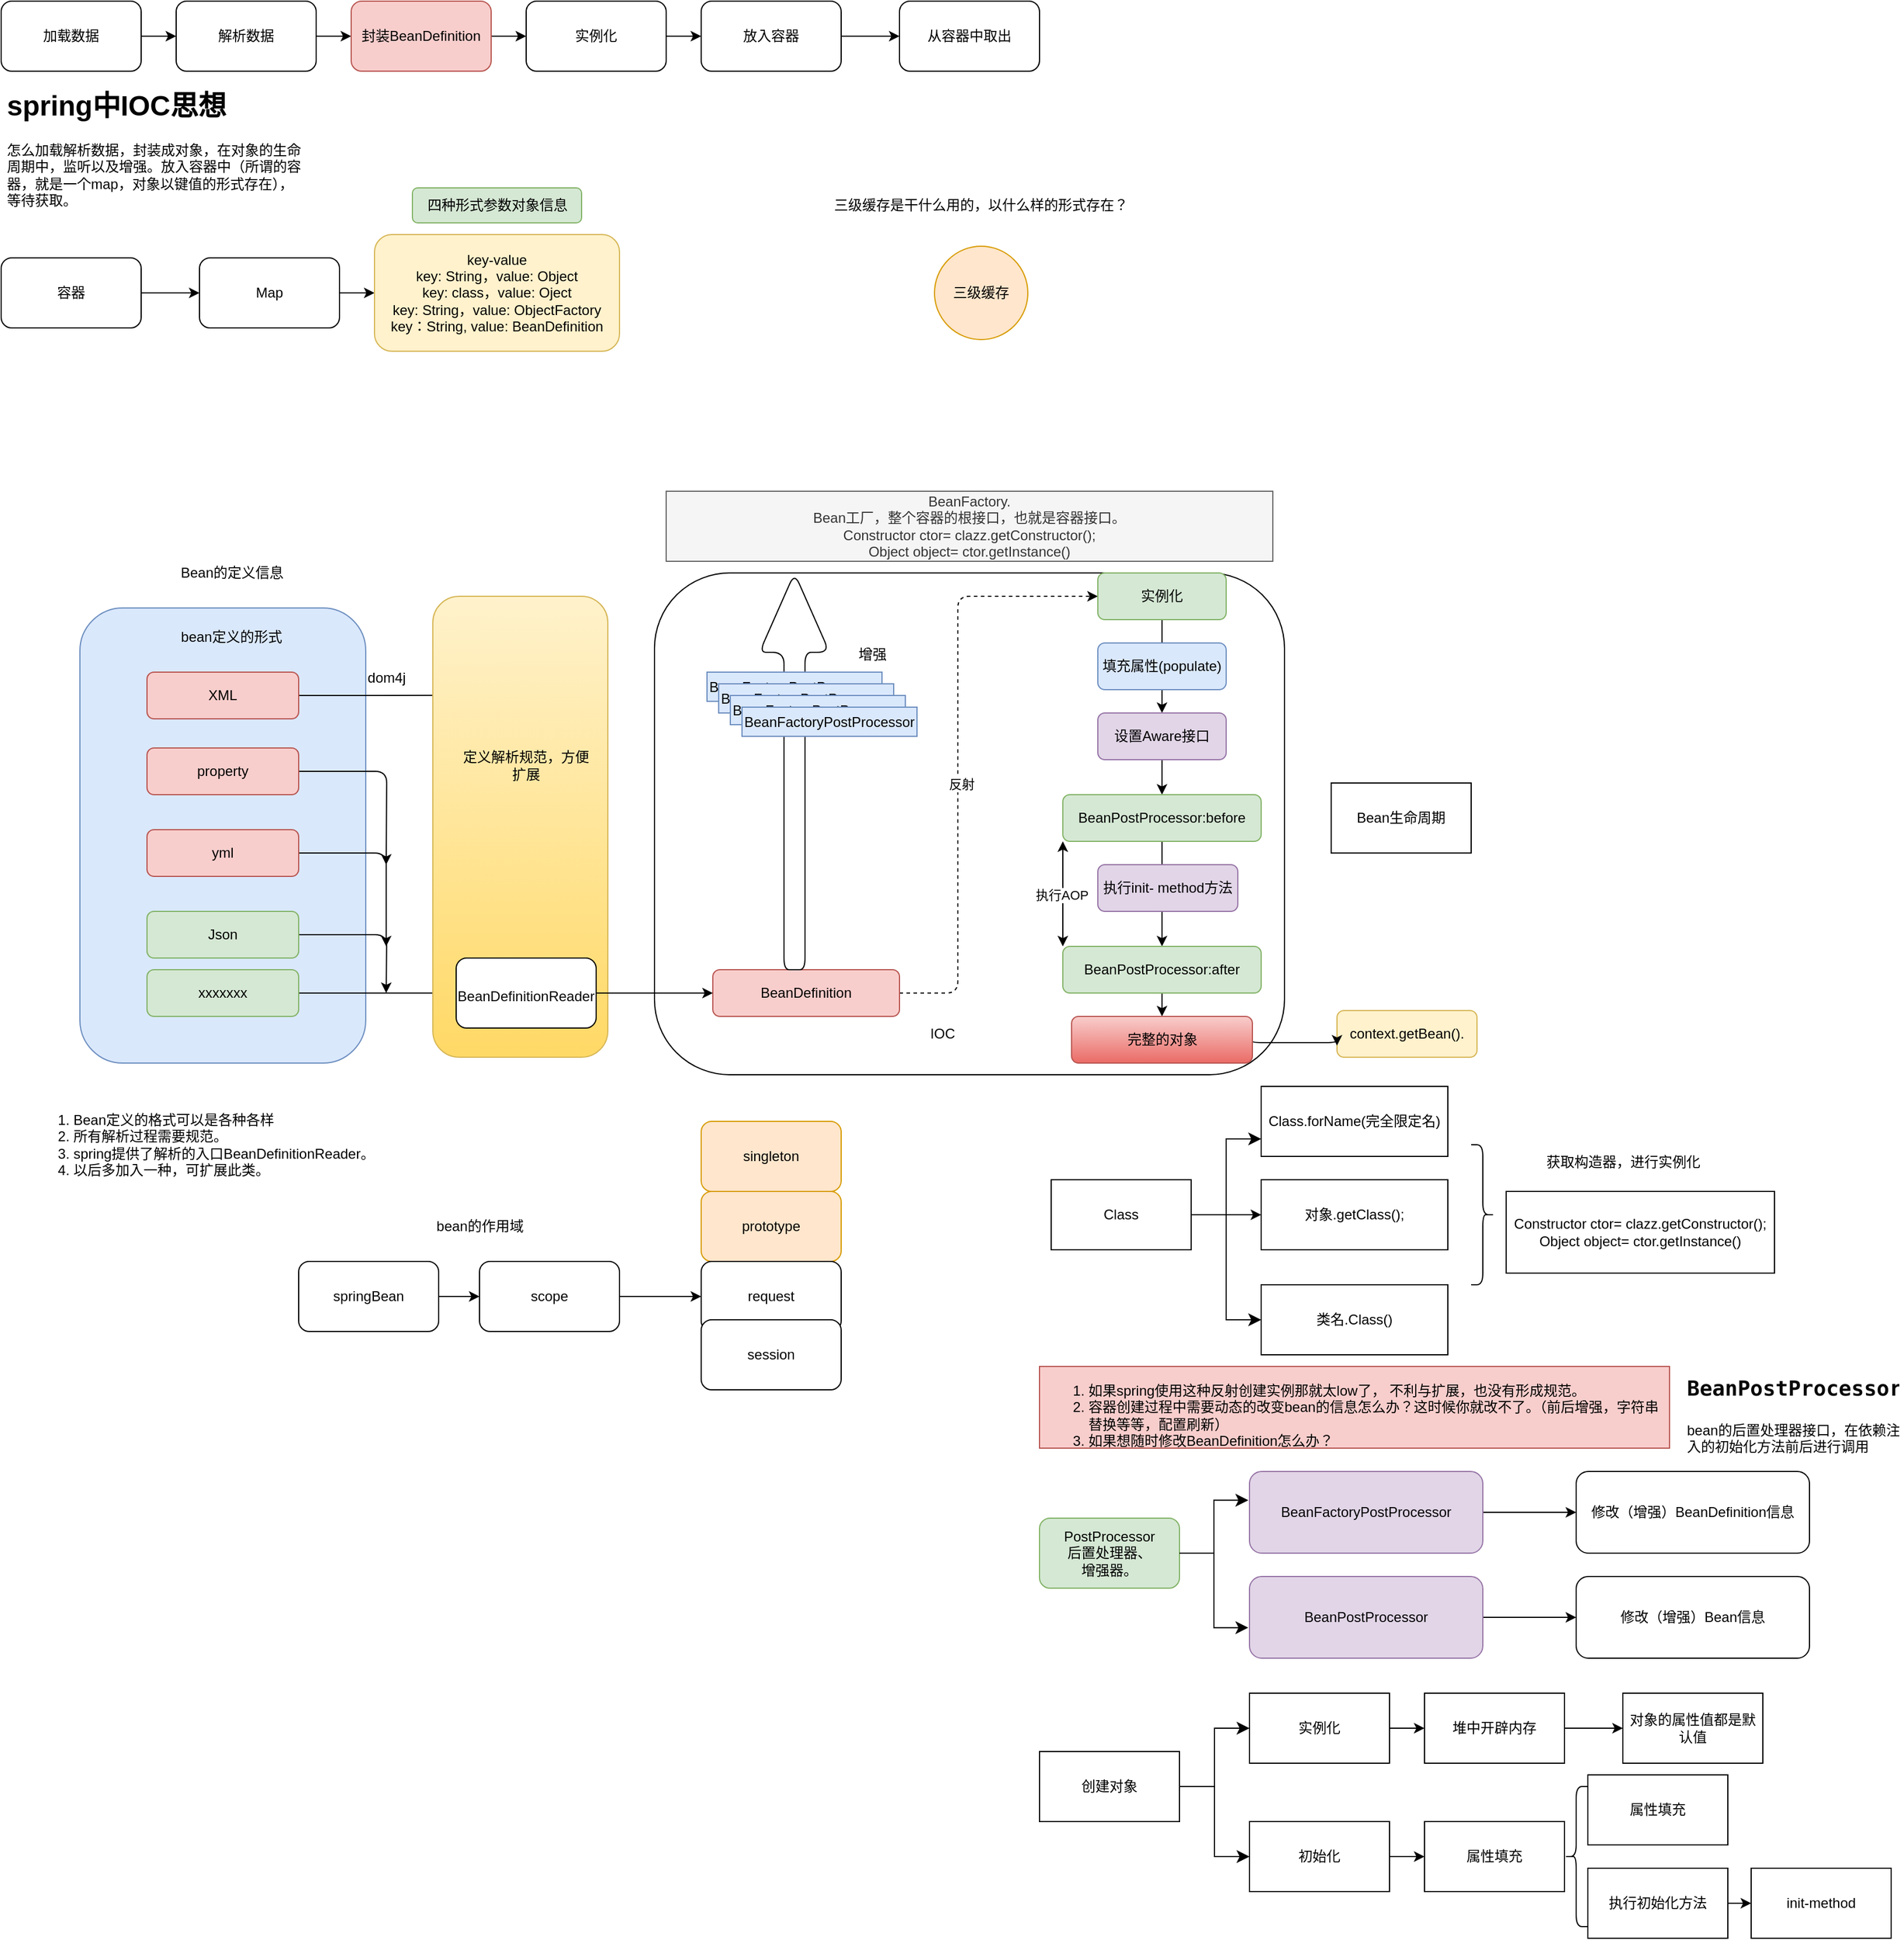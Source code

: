 <mxfile version="21.1.1" type="github">
  <diagram id="C5RBs43oDa-KdzZeNtuy" name="Page-1">
    <mxGraphModel dx="1401" dy="937" grid="1" gridSize="10" guides="1" tooltips="1" connect="1" arrows="1" fold="1" page="1" pageScale="1" pageWidth="1654" pageHeight="2336" math="0" shadow="0">
      <root>
        <mxCell id="WIyWlLk6GJQsqaUBKTNV-0" />
        <mxCell id="WIyWlLk6GJQsqaUBKTNV-1" parent="WIyWlLk6GJQsqaUBKTNV-0" />
        <mxCell id="brJTGo-iU788ZS12ijNm-44" value="" style="rounded=1;whiteSpace=wrap;html=1;fillColor=#dae8fc;strokeColor=#6c8ebf;arcSize=15;shadow=0;" vertex="1" parent="WIyWlLk6GJQsqaUBKTNV-1">
          <mxGeometry x="87.5" y="570" width="245" height="390" as="geometry" />
        </mxCell>
        <mxCell id="brJTGo-iU788ZS12ijNm-16" style="edgeStyle=orthogonalEdgeStyle;rounded=1;orthogonalLoop=1;jettySize=auto;html=1;exitX=1;exitY=0.5;exitDx=0;exitDy=0;entryX=0;entryY=0.5;entryDx=0;entryDy=0;" edge="1" parent="WIyWlLk6GJQsqaUBKTNV-1" source="brJTGo-iU788ZS12ijNm-10" target="brJTGo-iU788ZS12ijNm-11">
          <mxGeometry relative="1" as="geometry" />
        </mxCell>
        <mxCell id="brJTGo-iU788ZS12ijNm-10" value="加载数据" style="rounded=1;whiteSpace=wrap;html=1;" vertex="1" parent="WIyWlLk6GJQsqaUBKTNV-1">
          <mxGeometry x="20" y="50" width="120" height="60" as="geometry" />
        </mxCell>
        <mxCell id="brJTGo-iU788ZS12ijNm-17" style="edgeStyle=orthogonalEdgeStyle;rounded=1;orthogonalLoop=1;jettySize=auto;html=1;exitX=1;exitY=0.5;exitDx=0;exitDy=0;entryX=0;entryY=0.5;entryDx=0;entryDy=0;" edge="1" parent="WIyWlLk6GJQsqaUBKTNV-1" source="brJTGo-iU788ZS12ijNm-11" target="brJTGo-iU788ZS12ijNm-12">
          <mxGeometry relative="1" as="geometry" />
        </mxCell>
        <mxCell id="brJTGo-iU788ZS12ijNm-11" value="解析数据" style="rounded=1;whiteSpace=wrap;html=1;" vertex="1" parent="WIyWlLk6GJQsqaUBKTNV-1">
          <mxGeometry x="170" y="50" width="120" height="60" as="geometry" />
        </mxCell>
        <mxCell id="brJTGo-iU788ZS12ijNm-18" style="edgeStyle=orthogonalEdgeStyle;rounded=1;orthogonalLoop=1;jettySize=auto;html=1;exitX=1;exitY=0.5;exitDx=0;exitDy=0;entryX=0;entryY=0.5;entryDx=0;entryDy=0;" edge="1" parent="WIyWlLk6GJQsqaUBKTNV-1" source="brJTGo-iU788ZS12ijNm-12" target="brJTGo-iU788ZS12ijNm-13">
          <mxGeometry relative="1" as="geometry" />
        </mxCell>
        <mxCell id="brJTGo-iU788ZS12ijNm-12" value="封装BeanDefinition" style="rounded=1;whiteSpace=wrap;html=1;fillColor=#f8cecc;strokeColor=#b85450;" vertex="1" parent="WIyWlLk6GJQsqaUBKTNV-1">
          <mxGeometry x="320" y="50" width="120" height="60" as="geometry" />
        </mxCell>
        <mxCell id="brJTGo-iU788ZS12ijNm-19" style="edgeStyle=orthogonalEdgeStyle;rounded=1;orthogonalLoop=1;jettySize=auto;html=1;exitX=1;exitY=0.5;exitDx=0;exitDy=0;entryX=0;entryY=0.5;entryDx=0;entryDy=0;" edge="1" parent="WIyWlLk6GJQsqaUBKTNV-1" source="brJTGo-iU788ZS12ijNm-13" target="brJTGo-iU788ZS12ijNm-14">
          <mxGeometry relative="1" as="geometry" />
        </mxCell>
        <mxCell id="brJTGo-iU788ZS12ijNm-13" value="实例化" style="rounded=1;whiteSpace=wrap;html=1;" vertex="1" parent="WIyWlLk6GJQsqaUBKTNV-1">
          <mxGeometry x="470" y="50" width="120" height="60" as="geometry" />
        </mxCell>
        <mxCell id="brJTGo-iU788ZS12ijNm-20" style="edgeStyle=orthogonalEdgeStyle;rounded=1;orthogonalLoop=1;jettySize=auto;html=1;exitX=1;exitY=0.5;exitDx=0;exitDy=0;entryX=0;entryY=0.5;entryDx=0;entryDy=0;" edge="1" parent="WIyWlLk6GJQsqaUBKTNV-1" source="brJTGo-iU788ZS12ijNm-14" target="brJTGo-iU788ZS12ijNm-15">
          <mxGeometry relative="1" as="geometry" />
        </mxCell>
        <mxCell id="brJTGo-iU788ZS12ijNm-14" value="放入容器&lt;br&gt;" style="rounded=1;whiteSpace=wrap;html=1;" vertex="1" parent="WIyWlLk6GJQsqaUBKTNV-1">
          <mxGeometry x="620" y="50" width="120" height="60" as="geometry" />
        </mxCell>
        <mxCell id="brJTGo-iU788ZS12ijNm-15" value="从容器中取出" style="rounded=1;whiteSpace=wrap;html=1;" vertex="1" parent="WIyWlLk6GJQsqaUBKTNV-1">
          <mxGeometry x="790" y="50" width="120" height="60" as="geometry" />
        </mxCell>
        <mxCell id="brJTGo-iU788ZS12ijNm-23" value="&lt;h1&gt;spring中IOC思想&lt;/h1&gt;&lt;p&gt;怎么加载解析数据，封装成对象，在对象的生命周期中，监听以及增强。放入容器中（所谓的容器，就是一个map，对象以键值的形式存在），等待获取。&lt;/p&gt;" style="text;html=1;strokeColor=none;fillColor=none;spacing=5;spacingTop=-20;whiteSpace=wrap;overflow=hidden;rounded=1;" vertex="1" parent="WIyWlLk6GJQsqaUBKTNV-1">
          <mxGeometry x="20" y="120" width="260" height="130" as="geometry" />
        </mxCell>
        <mxCell id="brJTGo-iU788ZS12ijNm-28" style="edgeStyle=orthogonalEdgeStyle;rounded=1;orthogonalLoop=1;jettySize=auto;html=1;exitX=1;exitY=0.5;exitDx=0;exitDy=0;" edge="1" parent="WIyWlLk6GJQsqaUBKTNV-1" source="brJTGo-iU788ZS12ijNm-24" target="brJTGo-iU788ZS12ijNm-25">
          <mxGeometry relative="1" as="geometry" />
        </mxCell>
        <mxCell id="brJTGo-iU788ZS12ijNm-24" value="容器" style="rounded=1;whiteSpace=wrap;html=1;" vertex="1" parent="WIyWlLk6GJQsqaUBKTNV-1">
          <mxGeometry x="20" y="270" width="120" height="60" as="geometry" />
        </mxCell>
        <mxCell id="brJTGo-iU788ZS12ijNm-29" style="edgeStyle=orthogonalEdgeStyle;rounded=1;orthogonalLoop=1;jettySize=auto;html=1;exitX=1;exitY=0.5;exitDx=0;exitDy=0;entryX=0;entryY=0.5;entryDx=0;entryDy=0;" edge="1" parent="WIyWlLk6GJQsqaUBKTNV-1" source="brJTGo-iU788ZS12ijNm-25" target="brJTGo-iU788ZS12ijNm-26">
          <mxGeometry relative="1" as="geometry" />
        </mxCell>
        <mxCell id="brJTGo-iU788ZS12ijNm-25" value="Map" style="rounded=1;whiteSpace=wrap;html=1;" vertex="1" parent="WIyWlLk6GJQsqaUBKTNV-1">
          <mxGeometry x="190" y="270" width="120" height="60" as="geometry" />
        </mxCell>
        <mxCell id="brJTGo-iU788ZS12ijNm-26" value="key-value&lt;br&gt;key: String，value: Object&lt;br&gt;key: class，value: Oject&lt;br&gt;key: String，value: ObjectFactory&lt;br&gt;key：String, value: BeanDefinition" style="rounded=1;whiteSpace=wrap;html=1;fillColor=#fff2cc;strokeColor=#d6b656;" vertex="1" parent="WIyWlLk6GJQsqaUBKTNV-1">
          <mxGeometry x="340" y="250" width="210" height="100" as="geometry" />
        </mxCell>
        <mxCell id="brJTGo-iU788ZS12ijNm-27" value="四种形式参数对象信息" style="text;html=1;strokeColor=#82b366;fillColor=#d5e8d4;align=center;verticalAlign=middle;whiteSpace=wrap;rounded=1;" vertex="1" parent="WIyWlLk6GJQsqaUBKTNV-1">
          <mxGeometry x="372.5" y="210" width="145" height="30" as="geometry" />
        </mxCell>
        <mxCell id="brJTGo-iU788ZS12ijNm-30" value="三级缓存" style="ellipse;whiteSpace=wrap;html=1;aspect=fixed;fillColor=#ffe6cc;strokeColor=#d79b00;rounded=1;" vertex="1" parent="WIyWlLk6GJQsqaUBKTNV-1">
          <mxGeometry x="820" y="260" width="80" height="80" as="geometry" />
        </mxCell>
        <mxCell id="brJTGo-iU788ZS12ijNm-31" value="三级缓存是干什么用的，以什么样的形式存在？" style="text;html=1;strokeColor=none;fillColor=none;align=center;verticalAlign=middle;whiteSpace=wrap;rounded=1;" vertex="1" parent="WIyWlLk6GJQsqaUBKTNV-1">
          <mxGeometry x="700" y="200" width="320" height="50" as="geometry" />
        </mxCell>
        <mxCell id="brJTGo-iU788ZS12ijNm-33" value="" style="rounded=1;whiteSpace=wrap;html=1;shadow=0;" vertex="1" parent="WIyWlLk6GJQsqaUBKTNV-1">
          <mxGeometry x="580" y="540" width="540" height="430" as="geometry" />
        </mxCell>
        <mxCell id="brJTGo-iU788ZS12ijNm-34" value="IOC" style="text;html=1;strokeColor=none;fillColor=none;align=center;verticalAlign=middle;whiteSpace=wrap;rounded=1;strokeWidth=3;shadow=0;" vertex="1" parent="WIyWlLk6GJQsqaUBKTNV-1">
          <mxGeometry x="797" y="920" width="60" height="30" as="geometry" />
        </mxCell>
        <mxCell id="brJTGo-iU788ZS12ijNm-35" style="edgeStyle=orthogonalEdgeStyle;rounded=1;orthogonalLoop=1;jettySize=auto;html=1;exitX=0.5;exitY=1;exitDx=0;exitDy=0;shadow=0;" edge="1" parent="WIyWlLk6GJQsqaUBKTNV-1" source="brJTGo-iU788ZS12ijNm-34" target="brJTGo-iU788ZS12ijNm-34">
          <mxGeometry relative="1" as="geometry" />
        </mxCell>
        <mxCell id="brJTGo-iU788ZS12ijNm-172" style="edgeStyle=orthogonalEdgeStyle;rounded=1;orthogonalLoop=1;jettySize=auto;html=1;entryX=0.071;entryY=0.215;entryDx=0;entryDy=0;entryPerimeter=0;" edge="1" parent="WIyWlLk6GJQsqaUBKTNV-1" source="brJTGo-iU788ZS12ijNm-36" target="brJTGo-iU788ZS12ijNm-48">
          <mxGeometry relative="1" as="geometry" />
        </mxCell>
        <mxCell id="brJTGo-iU788ZS12ijNm-36" value="XML" style="rounded=1;whiteSpace=wrap;html=1;fillColor=#f8cecc;strokeColor=#b85450;shadow=0;" vertex="1" parent="WIyWlLk6GJQsqaUBKTNV-1">
          <mxGeometry x="145" y="625" width="130" height="40" as="geometry" />
        </mxCell>
        <mxCell id="brJTGo-iU788ZS12ijNm-37" value="Bean的定义信息" style="text;html=1;strokeColor=none;fillColor=none;align=center;verticalAlign=middle;whiteSpace=wrap;rounded=1;shadow=0;" vertex="1" parent="WIyWlLk6GJQsqaUBKTNV-1">
          <mxGeometry x="167.5" y="530" width="100" height="20" as="geometry" />
        </mxCell>
        <mxCell id="brJTGo-iU788ZS12ijNm-176" style="edgeStyle=orthogonalEdgeStyle;rounded=1;orthogonalLoop=1;jettySize=auto;html=1;exitX=1;exitY=0.5;exitDx=0;exitDy=0;" edge="1" parent="WIyWlLk6GJQsqaUBKTNV-1" source="brJTGo-iU788ZS12ijNm-40">
          <mxGeometry relative="1" as="geometry">
            <mxPoint x="350" y="790.0" as="targetPoint" />
          </mxGeometry>
        </mxCell>
        <mxCell id="brJTGo-iU788ZS12ijNm-40" value="property" style="rounded=1;whiteSpace=wrap;html=1;fillColor=#f8cecc;strokeColor=#b85450;shadow=0;" vertex="1" parent="WIyWlLk6GJQsqaUBKTNV-1">
          <mxGeometry x="145" y="690" width="130" height="40" as="geometry" />
        </mxCell>
        <mxCell id="brJTGo-iU788ZS12ijNm-175" style="edgeStyle=orthogonalEdgeStyle;rounded=1;orthogonalLoop=1;jettySize=auto;html=1;exitX=1;exitY=0.5;exitDx=0;exitDy=0;" edge="1" parent="WIyWlLk6GJQsqaUBKTNV-1" source="brJTGo-iU788ZS12ijNm-41">
          <mxGeometry relative="1" as="geometry">
            <mxPoint x="350" y="860" as="targetPoint" />
            <Array as="points">
              <mxPoint x="350" y="780" />
            </Array>
          </mxGeometry>
        </mxCell>
        <mxCell id="brJTGo-iU788ZS12ijNm-41" value="yml" style="rounded=1;whiteSpace=wrap;html=1;fillColor=#f8cecc;strokeColor=#b85450;shadow=0;" vertex="1" parent="WIyWlLk6GJQsqaUBKTNV-1">
          <mxGeometry x="145" y="760" width="130" height="40" as="geometry" />
        </mxCell>
        <mxCell id="brJTGo-iU788ZS12ijNm-174" style="edgeStyle=orthogonalEdgeStyle;rounded=1;orthogonalLoop=1;jettySize=auto;html=1;" edge="1" parent="WIyWlLk6GJQsqaUBKTNV-1" source="brJTGo-iU788ZS12ijNm-42">
          <mxGeometry relative="1" as="geometry">
            <mxPoint x="350" y="900" as="targetPoint" />
          </mxGeometry>
        </mxCell>
        <mxCell id="brJTGo-iU788ZS12ijNm-42" value="Json" style="rounded=1;whiteSpace=wrap;html=1;fillColor=#d5e8d4;strokeColor=#82b366;shadow=0;" vertex="1" parent="WIyWlLk6GJQsqaUBKTNV-1">
          <mxGeometry x="145" y="830" width="130" height="40" as="geometry" />
        </mxCell>
        <mxCell id="brJTGo-iU788ZS12ijNm-45" value="bean定义的形式" style="text;html=1;strokeColor=none;fillColor=none;align=center;verticalAlign=middle;whiteSpace=wrap;rounded=1;shadow=0;" vertex="1" parent="WIyWlLk6GJQsqaUBKTNV-1">
          <mxGeometry x="160" y="590" width="115" height="10" as="geometry" />
        </mxCell>
        <mxCell id="brJTGo-iU788ZS12ijNm-181" style="edgeStyle=orthogonalEdgeStyle;rounded=1;orthogonalLoop=1;jettySize=auto;html=1;exitX=1;exitY=0.5;exitDx=0;exitDy=0;" edge="1" parent="WIyWlLk6GJQsqaUBKTNV-1" source="brJTGo-iU788ZS12ijNm-46" target="brJTGo-iU788ZS12ijNm-69">
          <mxGeometry relative="1" as="geometry" />
        </mxCell>
        <mxCell id="brJTGo-iU788ZS12ijNm-46" value="xxxxxxx" style="rounded=1;whiteSpace=wrap;html=1;fillColor=#d5e8d4;strokeColor=#82b366;shadow=0;" vertex="1" parent="WIyWlLk6GJQsqaUBKTNV-1">
          <mxGeometry x="145" y="880" width="130" height="40" as="geometry" />
        </mxCell>
        <mxCell id="brJTGo-iU788ZS12ijNm-184" style="edgeStyle=orthogonalEdgeStyle;rounded=1;orthogonalLoop=1;jettySize=auto;html=1;exitX=1;exitY=0.5;exitDx=0;exitDy=0;entryX=0;entryY=0.5;entryDx=0;entryDy=0;dashed=1;" edge="1" parent="WIyWlLk6GJQsqaUBKTNV-1" source="brJTGo-iU788ZS12ijNm-47" target="brJTGo-iU788ZS12ijNm-183">
          <mxGeometry relative="1" as="geometry">
            <Array as="points">
              <mxPoint x="840" y="900" />
              <mxPoint x="840" y="560" />
            </Array>
          </mxGeometry>
        </mxCell>
        <mxCell id="brJTGo-iU788ZS12ijNm-185" value="反射" style="edgeLabel;html=1;align=center;verticalAlign=middle;resizable=0;points=[];rounded=1;" vertex="1" connectable="0" parent="brJTGo-iU788ZS12ijNm-184">
          <mxGeometry x="-0.1" y="-3" relative="1" as="geometry">
            <mxPoint as="offset" />
          </mxGeometry>
        </mxCell>
        <mxCell id="brJTGo-iU788ZS12ijNm-47" value="BeanDefinition" style="rounded=1;whiteSpace=wrap;html=1;shadow=0;fillColor=#f8cecc;strokeColor=#b85450;" vertex="1" parent="WIyWlLk6GJQsqaUBKTNV-1">
          <mxGeometry x="630" y="880" width="160" height="40" as="geometry" />
        </mxCell>
        <mxCell id="brJTGo-iU788ZS12ijNm-48" value="" style="rounded=1;whiteSpace=wrap;html=1;shadow=0;fillColor=#fff2cc;gradientColor=#ffd966;strokeColor=#d6b656;" vertex="1" parent="WIyWlLk6GJQsqaUBKTNV-1">
          <mxGeometry x="390" y="560" width="150" height="395" as="geometry" />
        </mxCell>
        <mxCell id="brJTGo-iU788ZS12ijNm-49" value="定义解析规范，方便扩展" style="text;html=1;strokeColor=none;fillColor=none;align=center;verticalAlign=middle;whiteSpace=wrap;rounded=1;shadow=0;" vertex="1" parent="WIyWlLk6GJQsqaUBKTNV-1">
          <mxGeometry x="410" y="690" width="120" height="30" as="geometry" />
        </mxCell>
        <mxCell id="brJTGo-iU788ZS12ijNm-177" style="edgeStyle=orthogonalEdgeStyle;rounded=1;orthogonalLoop=1;jettySize=auto;html=1;exitX=1;exitY=0.5;exitDx=0;exitDy=0;" edge="1" parent="WIyWlLk6GJQsqaUBKTNV-1" source="brJTGo-iU788ZS12ijNm-69" target="brJTGo-iU788ZS12ijNm-47">
          <mxGeometry relative="1" as="geometry" />
        </mxCell>
        <mxCell id="brJTGo-iU788ZS12ijNm-69" value="&lt;div style=&quot;background-color: rgb(255, 255, 255);&quot;&gt;&lt;pre style=&quot;&quot;&gt;&lt;pre style=&quot;border-color: var(--border-color);&quot;&gt;&lt;font face=&quot;Helvetica&quot; color=&quot;#080808&quot;&gt;BeanDefinitionReader&lt;/font&gt;&lt;font face=&quot;JetBrains Mono, monospace&quot; color=&quot;#080808&quot;&gt;&lt;span style=&quot;font-size: 13.5pt;&quot;&gt;&lt;br&gt;&lt;/span&gt;&lt;/font&gt;&lt;/pre&gt;&lt;/pre&gt;&lt;/div&gt;" style="rounded=1;whiteSpace=wrap;html=1;shadow=0;" vertex="1" parent="WIyWlLk6GJQsqaUBKTNV-1">
          <mxGeometry x="410" y="870" width="120" height="60" as="geometry" />
        </mxCell>
        <mxCell id="brJTGo-iU788ZS12ijNm-76" value="&lt;ol&gt;&lt;li&gt;Bean定义的格式可以是各种各样&lt;/li&gt;&lt;li&gt;所有解析过程需要规范。&lt;/li&gt;&lt;li&gt;spring提供了解析的入口BeanDefinitionReader。&lt;/li&gt;&lt;li&gt;以后多加入一种，可扩展此类。&lt;/li&gt;&lt;/ol&gt;" style="text;html=1;strokeColor=none;fillColor=none;align=left;verticalAlign=middle;whiteSpace=wrap;rounded=1;" vertex="1" parent="WIyWlLk6GJQsqaUBKTNV-1">
          <mxGeometry x="40" y="980" width="310" height="100" as="geometry" />
        </mxCell>
        <mxCell id="brJTGo-iU788ZS12ijNm-178" value="dom4j" style="text;html=1;align=center;verticalAlign=middle;resizable=0;points=[];autosize=1;strokeColor=none;fillColor=none;rounded=1;" vertex="1" parent="WIyWlLk6GJQsqaUBKTNV-1">
          <mxGeometry x="320" y="615" width="60" height="30" as="geometry" />
        </mxCell>
        <mxCell id="brJTGo-iU788ZS12ijNm-275" value="" style="edgeStyle=elbowEdgeStyle;rounded=1;orthogonalLoop=1;jettySize=auto;elbow=vertical;html=1;" edge="1" parent="WIyWlLk6GJQsqaUBKTNV-1" source="brJTGo-iU788ZS12ijNm-183" target="brJTGo-iU788ZS12ijNm-273">
          <mxGeometry relative="1" as="geometry" />
        </mxCell>
        <mxCell id="brJTGo-iU788ZS12ijNm-183" value="实例化" style="rounded=1;whiteSpace=wrap;html=1;fillColor=#d5e8d4;strokeColor=#82b366;" vertex="1" parent="WIyWlLk6GJQsqaUBKTNV-1">
          <mxGeometry x="960" y="540" width="110" height="40" as="geometry" />
        </mxCell>
        <mxCell id="brJTGo-iU788ZS12ijNm-188" value="" style="edgeStyle=orthogonalEdgeStyle;rounded=1;orthogonalLoop=1;jettySize=auto;html=1;" edge="1" parent="WIyWlLk6GJQsqaUBKTNV-1" source="brJTGo-iU788ZS12ijNm-186" target="brJTGo-iU788ZS12ijNm-187">
          <mxGeometry relative="1" as="geometry" />
        </mxCell>
        <mxCell id="brJTGo-iU788ZS12ijNm-186" value="springBean" style="rounded=1;whiteSpace=wrap;html=1;" vertex="1" parent="WIyWlLk6GJQsqaUBKTNV-1">
          <mxGeometry x="275" y="1130" width="120" height="60" as="geometry" />
        </mxCell>
        <mxCell id="brJTGo-iU788ZS12ijNm-198" value="" style="edgeStyle=elbowEdgeStyle;rounded=1;orthogonalLoop=1;jettySize=auto;elbow=vertical;html=1;" edge="1" parent="WIyWlLk6GJQsqaUBKTNV-1" source="brJTGo-iU788ZS12ijNm-187" target="brJTGo-iU788ZS12ijNm-193">
          <mxGeometry relative="1" as="geometry" />
        </mxCell>
        <mxCell id="brJTGo-iU788ZS12ijNm-187" value="scope" style="rounded=1;whiteSpace=wrap;html=1;" vertex="1" parent="WIyWlLk6GJQsqaUBKTNV-1">
          <mxGeometry x="430" y="1130" width="120" height="60" as="geometry" />
        </mxCell>
        <mxCell id="brJTGo-iU788ZS12ijNm-189" value="singleton" style="rounded=1;whiteSpace=wrap;html=1;fillColor=#ffe6cc;strokeColor=#d79b00;" vertex="1" parent="WIyWlLk6GJQsqaUBKTNV-1">
          <mxGeometry x="620" y="1010" width="120" height="60" as="geometry" />
        </mxCell>
        <mxCell id="brJTGo-iU788ZS12ijNm-191" value="prototype" style="rounded=1;whiteSpace=wrap;html=1;fillColor=#ffe6cc;strokeColor=#d79b00;" vertex="1" parent="WIyWlLk6GJQsqaUBKTNV-1">
          <mxGeometry x="620" y="1070" width="120" height="60" as="geometry" />
        </mxCell>
        <mxCell id="brJTGo-iU788ZS12ijNm-193" value="request" style="rounded=1;whiteSpace=wrap;html=1;" vertex="1" parent="WIyWlLk6GJQsqaUBKTNV-1">
          <mxGeometry x="620" y="1130" width="120" height="60" as="geometry" />
        </mxCell>
        <mxCell id="brJTGo-iU788ZS12ijNm-196" value="session" style="rounded=1;whiteSpace=wrap;html=1;" vertex="1" parent="WIyWlLk6GJQsqaUBKTNV-1">
          <mxGeometry x="620" y="1180" width="120" height="60" as="geometry" />
        </mxCell>
        <mxCell id="brJTGo-iU788ZS12ijNm-200" value="bean的作用域" style="text;html=1;align=center;verticalAlign=middle;resizable=0;points=[];autosize=1;strokeColor=none;fillColor=none;rounded=1;" vertex="1" parent="WIyWlLk6GJQsqaUBKTNV-1">
          <mxGeometry x="380" y="1085" width="100" height="30" as="geometry" />
        </mxCell>
        <mxCell id="brJTGo-iU788ZS12ijNm-213" value="BeanFactory.&lt;br&gt;Bean工厂，整个容器的根接口，也就是容器接口。&lt;br&gt;Constructor ctor= clazz.getConstructor();&lt;br style=&quot;border-color: var(--border-color);&quot;&gt;Object object= ctor.getInstance()" style="rounded=0;whiteSpace=wrap;html=1;fillColor=#f5f5f5;strokeColor=#666666;fontColor=#333333;" vertex="1" parent="WIyWlLk6GJQsqaUBKTNV-1">
          <mxGeometry x="590" y="470" width="520" height="60" as="geometry" />
        </mxCell>
        <mxCell id="brJTGo-iU788ZS12ijNm-215" value="" style="group" vertex="1" connectable="0" parent="WIyWlLk6GJQsqaUBKTNV-1">
          <mxGeometry x="910" y="980" width="630" height="310" as="geometry" />
        </mxCell>
        <mxCell id="brJTGo-iU788ZS12ijNm-204" value="Class.forName(完全限定名)" style="rounded=0;whiteSpace=wrap;html=1;" vertex="1" parent="brJTGo-iU788ZS12ijNm-215">
          <mxGeometry x="190" width="160" height="60" as="geometry" />
        </mxCell>
        <mxCell id="brJTGo-iU788ZS12ijNm-216" value="" style="group" vertex="1" connectable="0" parent="brJTGo-iU788ZS12ijNm-215">
          <mxGeometry y="50" width="630" height="260" as="geometry" />
        </mxCell>
        <mxCell id="brJTGo-iU788ZS12ijNm-201" value="Class" style="rounded=0;whiteSpace=wrap;html=1;" vertex="1" parent="brJTGo-iU788ZS12ijNm-216">
          <mxGeometry x="10" y="30" width="120" height="60" as="geometry" />
        </mxCell>
        <mxCell id="brJTGo-iU788ZS12ijNm-202" value="类名.Class()" style="rounded=0;whiteSpace=wrap;html=1;" vertex="1" parent="brJTGo-iU788ZS12ijNm-216">
          <mxGeometry x="190" y="120" width="160" height="60" as="geometry" />
        </mxCell>
        <mxCell id="brJTGo-iU788ZS12ijNm-203" value="对象.getClass();" style="rounded=0;whiteSpace=wrap;html=1;" vertex="1" parent="brJTGo-iU788ZS12ijNm-216">
          <mxGeometry x="190" y="30" width="160" height="60" as="geometry" />
        </mxCell>
        <mxCell id="brJTGo-iU788ZS12ijNm-205" style="edgeStyle=elbowEdgeStyle;rounded=1;orthogonalLoop=1;jettySize=auto;elbow=vertical;html=1;" edge="1" parent="brJTGo-iU788ZS12ijNm-216" source="brJTGo-iU788ZS12ijNm-201" target="brJTGo-iU788ZS12ijNm-203">
          <mxGeometry relative="1" as="geometry" />
        </mxCell>
        <mxCell id="brJTGo-iU788ZS12ijNm-206" value="" style="edgeStyle=elbowEdgeStyle;elbow=horizontal;endArrow=classic;html=1;curved=0;rounded=0;endSize=8;startSize=8;entryX=0;entryY=0.75;entryDx=0;entryDy=0;" edge="1" parent="brJTGo-iU788ZS12ijNm-216" target="brJTGo-iU788ZS12ijNm-204">
          <mxGeometry width="50" height="50" relative="1" as="geometry">
            <mxPoint x="130" y="60" as="sourcePoint" />
            <mxPoint x="180" y="10" as="targetPoint" />
          </mxGeometry>
        </mxCell>
        <mxCell id="brJTGo-iU788ZS12ijNm-207" value="" style="edgeStyle=elbowEdgeStyle;elbow=horizontal;endArrow=classic;html=1;curved=0;rounded=0;endSize=8;startSize=8;entryX=0;entryY=0.5;entryDx=0;entryDy=0;" edge="1" parent="brJTGo-iU788ZS12ijNm-216" target="brJTGo-iU788ZS12ijNm-202">
          <mxGeometry width="50" height="50" relative="1" as="geometry">
            <mxPoint x="130" y="60" as="sourcePoint" />
            <mxPoint x="180" y="10" as="targetPoint" />
          </mxGeometry>
        </mxCell>
        <mxCell id="brJTGo-iU788ZS12ijNm-208" value="" style="shape=curlyBracket;whiteSpace=wrap;html=1;rounded=1;flipH=1;labelPosition=right;verticalLabelPosition=middle;align=left;verticalAlign=middle;" vertex="1" parent="brJTGo-iU788ZS12ijNm-216">
          <mxGeometry x="370" width="20" height="120" as="geometry" />
        </mxCell>
        <mxCell id="brJTGo-iU788ZS12ijNm-209" value="Constructor ctor= clazz.getConstructor();&lt;br&gt;Object object= ctor.getInstance()" style="rounded=0;whiteSpace=wrap;html=1;" vertex="1" parent="brJTGo-iU788ZS12ijNm-216">
          <mxGeometry x="400" y="40" width="230" height="70" as="geometry" />
        </mxCell>
        <mxCell id="brJTGo-iU788ZS12ijNm-210" value="获取构造器，进行实例化" style="text;html=1;align=center;verticalAlign=middle;resizable=0;points=[];autosize=1;strokeColor=none;fillColor=none;" vertex="1" parent="brJTGo-iU788ZS12ijNm-216">
          <mxGeometry x="420" width="160" height="30" as="geometry" />
        </mxCell>
        <mxCell id="brJTGo-iU788ZS12ijNm-212" value="&lt;div style=&quot;&quot;&gt;&lt;br&gt;&lt;/div&gt;&lt;ol style=&quot;border-color: var(--border-color);&quot;&gt;&lt;li style=&quot;border-color: var(--border-color);&quot;&gt;如果spring使用这种反射创建实例那就太low了， 不利与扩展，也没有形成规范。&lt;/li&gt;&lt;li style=&quot;border-color: var(--border-color);&quot;&gt;容器创建过程中需要动态的改变bean的信息怎么办？这时候你就改不了。（前后增强，字符串替换等等，配置刷新）&lt;/li&gt;&lt;li style=&quot;border-color: var(--border-color);&quot;&gt;如果想随时修改BeanDefinition怎么办？&lt;/li&gt;&lt;/ol&gt;" style="rounded=0;whiteSpace=wrap;html=1;align=left;fillColor=#f8cecc;strokeColor=#b85450;" vertex="1" parent="brJTGo-iU788ZS12ijNm-216">
          <mxGeometry y="190" width="540" height="70" as="geometry" />
        </mxCell>
        <mxCell id="brJTGo-iU788ZS12ijNm-219" value="&lt;h1&gt;&lt;div style=&quot;background-color:#ffffff;color:#080808;font-family:&#39;JetBrains Mono&#39;,monospace;font-size:13.5pt;&quot;&gt;&lt;pre&gt;BeanPostProcessor&lt;/pre&gt;&lt;/div&gt;&lt;/h1&gt;&lt;p&gt;bean的后置处理器接口，在依赖注入的初始化方法前后进行调用&lt;/p&gt;" style="text;html=1;strokeColor=none;fillColor=none;spacing=5;spacingTop=-20;whiteSpace=wrap;overflow=hidden;rounded=0;" vertex="1" parent="WIyWlLk6GJQsqaUBKTNV-1">
          <mxGeometry x="1460" y="1220" width="190" height="120" as="geometry" />
        </mxCell>
        <mxCell id="brJTGo-iU788ZS12ijNm-222" value="PostProcessor&lt;br&gt;后置处理器、&lt;br&gt;增强器。" style="rounded=1;whiteSpace=wrap;html=1;fillColor=#d5e8d4;strokeColor=#82b366;" vertex="1" parent="WIyWlLk6GJQsqaUBKTNV-1">
          <mxGeometry x="910" y="1350" width="120" height="60" as="geometry" />
        </mxCell>
        <mxCell id="brJTGo-iU788ZS12ijNm-232" value="" style="edgeStyle=elbowEdgeStyle;rounded=1;orthogonalLoop=1;jettySize=auto;elbow=vertical;html=1;" edge="1" parent="WIyWlLk6GJQsqaUBKTNV-1" source="brJTGo-iU788ZS12ijNm-223" target="brJTGo-iU788ZS12ijNm-231">
          <mxGeometry relative="1" as="geometry" />
        </mxCell>
        <mxCell id="brJTGo-iU788ZS12ijNm-223" value="BeanFactoryPostProcessor&lt;br&gt;" style="rounded=1;whiteSpace=wrap;html=1;fillColor=#e1d5e7;strokeColor=#9673a6;" vertex="1" parent="WIyWlLk6GJQsqaUBKTNV-1">
          <mxGeometry x="1090" y="1310" width="200" height="70" as="geometry" />
        </mxCell>
        <mxCell id="brJTGo-iU788ZS12ijNm-234" value="" style="edgeStyle=elbowEdgeStyle;rounded=1;orthogonalLoop=1;jettySize=auto;elbow=vertical;html=1;" edge="1" parent="WIyWlLk6GJQsqaUBKTNV-1" source="brJTGo-iU788ZS12ijNm-224" target="brJTGo-iU788ZS12ijNm-233">
          <mxGeometry relative="1" as="geometry" />
        </mxCell>
        <mxCell id="brJTGo-iU788ZS12ijNm-224" value="BeanPostProcessor" style="rounded=1;whiteSpace=wrap;html=1;fillColor=#e1d5e7;strokeColor=#9673a6;" vertex="1" parent="WIyWlLk6GJQsqaUBKTNV-1">
          <mxGeometry x="1090" y="1400" width="200" height="70" as="geometry" />
        </mxCell>
        <mxCell id="brJTGo-iU788ZS12ijNm-227" value="" style="edgeStyle=elbowEdgeStyle;elbow=horizontal;endArrow=classic;html=1;curved=0;rounded=0;endSize=8;startSize=8;entryX=-0.005;entryY=0.352;entryDx=0;entryDy=0;entryPerimeter=0;" edge="1" parent="WIyWlLk6GJQsqaUBKTNV-1" target="brJTGo-iU788ZS12ijNm-223">
          <mxGeometry width="50" height="50" relative="1" as="geometry">
            <mxPoint x="1030" y="1380" as="sourcePoint" />
            <mxPoint x="1080" y="1330" as="targetPoint" />
          </mxGeometry>
        </mxCell>
        <mxCell id="brJTGo-iU788ZS12ijNm-228" value="" style="edgeStyle=elbowEdgeStyle;elbow=horizontal;endArrow=classic;html=1;curved=0;rounded=0;endSize=8;startSize=8;entryX=-0.005;entryY=0.626;entryDx=0;entryDy=0;entryPerimeter=0;" edge="1" parent="WIyWlLk6GJQsqaUBKTNV-1" target="brJTGo-iU788ZS12ijNm-224">
          <mxGeometry width="50" height="50" relative="1" as="geometry">
            <mxPoint x="1030" y="1380" as="sourcePoint" />
            <mxPoint x="1080" y="1330" as="targetPoint" />
          </mxGeometry>
        </mxCell>
        <mxCell id="brJTGo-iU788ZS12ijNm-231" value="修改（增强）BeanDefinition信息" style="rounded=1;whiteSpace=wrap;html=1;" vertex="1" parent="WIyWlLk6GJQsqaUBKTNV-1">
          <mxGeometry x="1370" y="1310" width="200" height="70" as="geometry" />
        </mxCell>
        <mxCell id="brJTGo-iU788ZS12ijNm-233" value="修改（增强）Bean信息" style="rounded=1;whiteSpace=wrap;html=1;" vertex="1" parent="WIyWlLk6GJQsqaUBKTNV-1">
          <mxGeometry x="1370" y="1400" width="200" height="70" as="geometry" />
        </mxCell>
        <mxCell id="brJTGo-iU788ZS12ijNm-238" value="" style="shape=singleArrow;direction=north;whiteSpace=wrap;html=1;rounded=1;" vertex="1" parent="WIyWlLk6GJQsqaUBKTNV-1">
          <mxGeometry x="670" y="540" width="60" height="340" as="geometry" />
        </mxCell>
        <mxCell id="brJTGo-iU788ZS12ijNm-244" value="BeanFactoryPostProcessor" style="rounded=0;whiteSpace=wrap;html=1;fillColor=#dae8fc;strokeColor=#6c8ebf;" vertex="1" parent="WIyWlLk6GJQsqaUBKTNV-1">
          <mxGeometry x="625" y="625" width="150" height="25" as="geometry" />
        </mxCell>
        <mxCell id="brJTGo-iU788ZS12ijNm-248" value="BeanFactoryPostProcessor" style="rounded=0;whiteSpace=wrap;html=1;fillColor=#dae8fc;strokeColor=#6c8ebf;" vertex="1" parent="WIyWlLk6GJQsqaUBKTNV-1">
          <mxGeometry x="635" y="635" width="150" height="25" as="geometry" />
        </mxCell>
        <mxCell id="brJTGo-iU788ZS12ijNm-249" value="BeanFactoryPostProcessor" style="rounded=0;whiteSpace=wrap;html=1;fillColor=#dae8fc;strokeColor=#6c8ebf;" vertex="1" parent="WIyWlLk6GJQsqaUBKTNV-1">
          <mxGeometry x="645" y="645" width="150" height="25" as="geometry" />
        </mxCell>
        <mxCell id="brJTGo-iU788ZS12ijNm-250" value="BeanFactoryPostProcessor" style="rounded=0;whiteSpace=wrap;html=1;fillColor=#dae8fc;strokeColor=#6c8ebf;" vertex="1" parent="WIyWlLk6GJQsqaUBKTNV-1">
          <mxGeometry x="655" y="655" width="150" height="25" as="geometry" />
        </mxCell>
        <mxCell id="brJTGo-iU788ZS12ijNm-251" value="增强" style="text;html=1;strokeColor=none;fillColor=none;align=center;verticalAlign=middle;whiteSpace=wrap;rounded=0;" vertex="1" parent="WIyWlLk6GJQsqaUBKTNV-1">
          <mxGeometry x="737" y="595" width="60" height="30" as="geometry" />
        </mxCell>
        <mxCell id="brJTGo-iU788ZS12ijNm-252" value="创建对象" style="rounded=0;whiteSpace=wrap;html=1;" vertex="1" parent="WIyWlLk6GJQsqaUBKTNV-1">
          <mxGeometry x="910" y="1550" width="120" height="60" as="geometry" />
        </mxCell>
        <mxCell id="brJTGo-iU788ZS12ijNm-259" value="" style="edgeStyle=elbowEdgeStyle;rounded=1;orthogonalLoop=1;jettySize=auto;elbow=vertical;html=1;" edge="1" parent="WIyWlLk6GJQsqaUBKTNV-1" source="brJTGo-iU788ZS12ijNm-254" target="brJTGo-iU788ZS12ijNm-258">
          <mxGeometry relative="1" as="geometry" />
        </mxCell>
        <mxCell id="brJTGo-iU788ZS12ijNm-254" value="实例化" style="rounded=0;whiteSpace=wrap;html=1;" vertex="1" parent="WIyWlLk6GJQsqaUBKTNV-1">
          <mxGeometry x="1090" y="1500" width="120" height="60" as="geometry" />
        </mxCell>
        <mxCell id="brJTGo-iU788ZS12ijNm-261" value="" style="edgeStyle=elbowEdgeStyle;rounded=1;orthogonalLoop=1;jettySize=auto;elbow=vertical;html=1;" edge="1" parent="WIyWlLk6GJQsqaUBKTNV-1" source="brJTGo-iU788ZS12ijNm-255" target="brJTGo-iU788ZS12ijNm-260">
          <mxGeometry relative="1" as="geometry" />
        </mxCell>
        <mxCell id="brJTGo-iU788ZS12ijNm-255" value="初始化" style="rounded=0;whiteSpace=wrap;html=1;" vertex="1" parent="WIyWlLk6GJQsqaUBKTNV-1">
          <mxGeometry x="1090" y="1610" width="120" height="60" as="geometry" />
        </mxCell>
        <mxCell id="brJTGo-iU788ZS12ijNm-256" value="" style="edgeStyle=elbowEdgeStyle;elbow=horizontal;endArrow=classic;html=1;curved=0;rounded=0;endSize=8;startSize=8;exitX=1;exitY=0.5;exitDx=0;exitDy=0;" edge="1" parent="WIyWlLk6GJQsqaUBKTNV-1" source="brJTGo-iU788ZS12ijNm-252">
          <mxGeometry width="50" height="50" relative="1" as="geometry">
            <mxPoint x="1040" y="1580" as="sourcePoint" />
            <mxPoint x="1090" y="1530" as="targetPoint" />
          </mxGeometry>
        </mxCell>
        <mxCell id="brJTGo-iU788ZS12ijNm-257" value="" style="edgeStyle=elbowEdgeStyle;elbow=horizontal;endArrow=classic;html=1;curved=0;rounded=0;endSize=8;startSize=8;exitX=1;exitY=0.5;exitDx=0;exitDy=0;" edge="1" parent="WIyWlLk6GJQsqaUBKTNV-1" source="brJTGo-iU788ZS12ijNm-252">
          <mxGeometry width="50" height="50" relative="1" as="geometry">
            <mxPoint x="1040" y="1690" as="sourcePoint" />
            <mxPoint x="1090" y="1640" as="targetPoint" />
          </mxGeometry>
        </mxCell>
        <mxCell id="brJTGo-iU788ZS12ijNm-263" value="" style="edgeStyle=elbowEdgeStyle;rounded=1;orthogonalLoop=1;jettySize=auto;elbow=vertical;html=1;" edge="1" parent="WIyWlLk6GJQsqaUBKTNV-1" source="brJTGo-iU788ZS12ijNm-258" target="brJTGo-iU788ZS12ijNm-262">
          <mxGeometry relative="1" as="geometry" />
        </mxCell>
        <mxCell id="brJTGo-iU788ZS12ijNm-258" value="堆中开辟内存" style="rounded=0;whiteSpace=wrap;html=1;" vertex="1" parent="WIyWlLk6GJQsqaUBKTNV-1">
          <mxGeometry x="1240" y="1500" width="120" height="60" as="geometry" />
        </mxCell>
        <mxCell id="brJTGo-iU788ZS12ijNm-260" value="属性填充" style="rounded=0;whiteSpace=wrap;html=1;" vertex="1" parent="WIyWlLk6GJQsqaUBKTNV-1">
          <mxGeometry x="1240" y="1610" width="120" height="60" as="geometry" />
        </mxCell>
        <mxCell id="brJTGo-iU788ZS12ijNm-262" value="对象的属性值都是默认值" style="rounded=0;whiteSpace=wrap;html=1;" vertex="1" parent="WIyWlLk6GJQsqaUBKTNV-1">
          <mxGeometry x="1410" y="1500" width="120" height="60" as="geometry" />
        </mxCell>
        <mxCell id="brJTGo-iU788ZS12ijNm-264" value="属性填充" style="rounded=0;whiteSpace=wrap;html=1;" vertex="1" parent="WIyWlLk6GJQsqaUBKTNV-1">
          <mxGeometry x="1380" y="1570" width="120" height="60" as="geometry" />
        </mxCell>
        <mxCell id="brJTGo-iU788ZS12ijNm-270" value="" style="edgeStyle=elbowEdgeStyle;rounded=1;orthogonalLoop=1;jettySize=auto;elbow=vertical;html=1;" edge="1" parent="WIyWlLk6GJQsqaUBKTNV-1" source="brJTGo-iU788ZS12ijNm-266" target="brJTGo-iU788ZS12ijNm-269">
          <mxGeometry relative="1" as="geometry" />
        </mxCell>
        <mxCell id="brJTGo-iU788ZS12ijNm-266" value="执行初始化方法" style="rounded=0;whiteSpace=wrap;html=1;" vertex="1" parent="WIyWlLk6GJQsqaUBKTNV-1">
          <mxGeometry x="1380" y="1650" width="120" height="60" as="geometry" />
        </mxCell>
        <mxCell id="brJTGo-iU788ZS12ijNm-268" value="" style="shape=curlyBracket;whiteSpace=wrap;html=1;rounded=1;labelPosition=left;verticalLabelPosition=middle;align=right;verticalAlign=middle;" vertex="1" parent="WIyWlLk6GJQsqaUBKTNV-1">
          <mxGeometry x="1360" y="1580" width="20" height="120" as="geometry" />
        </mxCell>
        <mxCell id="brJTGo-iU788ZS12ijNm-269" value="init-method" style="rounded=0;whiteSpace=wrap;html=1;" vertex="1" parent="WIyWlLk6GJQsqaUBKTNV-1">
          <mxGeometry x="1520" y="1650" width="120" height="60" as="geometry" />
        </mxCell>
        <mxCell id="brJTGo-iU788ZS12ijNm-272" value="填充属性(populate)" style="rounded=1;whiteSpace=wrap;html=1;fillColor=#dae8fc;strokeColor=#6c8ebf;" vertex="1" parent="WIyWlLk6GJQsqaUBKTNV-1">
          <mxGeometry x="960" y="600" width="110" height="40" as="geometry" />
        </mxCell>
        <mxCell id="brJTGo-iU788ZS12ijNm-276" value="" style="edgeStyle=elbowEdgeStyle;rounded=1;orthogonalLoop=1;jettySize=auto;elbow=vertical;html=1;" edge="1" parent="WIyWlLk6GJQsqaUBKTNV-1" source="brJTGo-iU788ZS12ijNm-273" target="brJTGo-iU788ZS12ijNm-274">
          <mxGeometry relative="1" as="geometry" />
        </mxCell>
        <mxCell id="brJTGo-iU788ZS12ijNm-273" value="设置Aware接口" style="rounded=1;whiteSpace=wrap;html=1;fillColor=#e1d5e7;strokeColor=#9673a6;" vertex="1" parent="WIyWlLk6GJQsqaUBKTNV-1">
          <mxGeometry x="960" y="660" width="110" height="40" as="geometry" />
        </mxCell>
        <mxCell id="brJTGo-iU788ZS12ijNm-281" style="edgeStyle=elbowEdgeStyle;rounded=1;orthogonalLoop=1;jettySize=auto;elbow=vertical;html=1;exitX=0.5;exitY=1;exitDx=0;exitDy=0;" edge="1" parent="WIyWlLk6GJQsqaUBKTNV-1" source="brJTGo-iU788ZS12ijNm-274" target="brJTGo-iU788ZS12ijNm-279">
          <mxGeometry relative="1" as="geometry" />
        </mxCell>
        <mxCell id="brJTGo-iU788ZS12ijNm-274" value="BeanPostProcessor:before" style="rounded=1;whiteSpace=wrap;html=1;fillColor=#d5e8d4;strokeColor=#82b366;" vertex="1" parent="WIyWlLk6GJQsqaUBKTNV-1">
          <mxGeometry x="930" y="730" width="170" height="40" as="geometry" />
        </mxCell>
        <mxCell id="brJTGo-iU788ZS12ijNm-285" style="edgeStyle=elbowEdgeStyle;rounded=1;orthogonalLoop=1;jettySize=auto;elbow=vertical;html=1;exitX=0.5;exitY=1;exitDx=0;exitDy=0;" edge="1" parent="WIyWlLk6GJQsqaUBKTNV-1" source="brJTGo-iU788ZS12ijNm-279" target="brJTGo-iU788ZS12ijNm-284">
          <mxGeometry relative="1" as="geometry" />
        </mxCell>
        <mxCell id="brJTGo-iU788ZS12ijNm-279" value="BeanPostProcessor:after" style="rounded=1;whiteSpace=wrap;html=1;fillColor=#d5e8d4;strokeColor=#82b366;" vertex="1" parent="WIyWlLk6GJQsqaUBKTNV-1">
          <mxGeometry x="930" y="860" width="170" height="40" as="geometry" />
        </mxCell>
        <mxCell id="brJTGo-iU788ZS12ijNm-280" value="执行init- method方法" style="rounded=1;whiteSpace=wrap;html=1;fillColor=#e1d5e7;strokeColor=#9673a6;" vertex="1" parent="WIyWlLk6GJQsqaUBKTNV-1">
          <mxGeometry x="960" y="790" width="120" height="40" as="geometry" />
        </mxCell>
        <mxCell id="brJTGo-iU788ZS12ijNm-282" value="context.getBean()." style="rounded=1;whiteSpace=wrap;html=1;fillColor=#fff2cc;strokeColor=#d6b656;" vertex="1" parent="WIyWlLk6GJQsqaUBKTNV-1">
          <mxGeometry x="1165" y="915" width="120" height="40" as="geometry" />
        </mxCell>
        <mxCell id="brJTGo-iU788ZS12ijNm-288" style="edgeStyle=elbowEdgeStyle;rounded=1;orthogonalLoop=1;jettySize=auto;elbow=vertical;html=1;exitX=1;exitY=0.5;exitDx=0;exitDy=0;entryX=0;entryY=0.75;entryDx=0;entryDy=0;" edge="1" parent="WIyWlLk6GJQsqaUBKTNV-1" source="brJTGo-iU788ZS12ijNm-284" target="brJTGo-iU788ZS12ijNm-282">
          <mxGeometry relative="1" as="geometry" />
        </mxCell>
        <mxCell id="brJTGo-iU788ZS12ijNm-284" value="完整的对象" style="rounded=1;whiteSpace=wrap;html=1;fillColor=#f8cecc;strokeColor=#b85450;gradientColor=#ea6b66;" vertex="1" parent="WIyWlLk6GJQsqaUBKTNV-1">
          <mxGeometry x="937.5" y="920" width="155" height="40" as="geometry" />
        </mxCell>
        <mxCell id="brJTGo-iU788ZS12ijNm-289" value="Bean生命周期" style="rounded=0;whiteSpace=wrap;html=1;" vertex="1" parent="WIyWlLk6GJQsqaUBKTNV-1">
          <mxGeometry x="1160" y="720" width="120" height="60" as="geometry" />
        </mxCell>
        <mxCell id="brJTGo-iU788ZS12ijNm-293" value="" style="endArrow=classic;startArrow=classic;html=1;rounded=1;elbow=vertical;exitX=0;exitY=0;exitDx=0;exitDy=0;entryX=0;entryY=1;entryDx=0;entryDy=0;" edge="1" parent="WIyWlLk6GJQsqaUBKTNV-1" source="brJTGo-iU788ZS12ijNm-279" target="brJTGo-iU788ZS12ijNm-274">
          <mxGeometry width="50" height="50" relative="1" as="geometry">
            <mxPoint x="890" y="820" as="sourcePoint" />
            <mxPoint x="940" y="770" as="targetPoint" />
            <Array as="points">
              <mxPoint x="930" y="790" />
            </Array>
          </mxGeometry>
        </mxCell>
        <mxCell id="brJTGo-iU788ZS12ijNm-294" value="执行AOP" style="edgeLabel;html=1;align=center;verticalAlign=middle;resizable=0;points=[];" vertex="1" connectable="0" parent="brJTGo-iU788ZS12ijNm-293">
          <mxGeometry x="-0.011" y="1" relative="1" as="geometry">
            <mxPoint as="offset" />
          </mxGeometry>
        </mxCell>
      </root>
    </mxGraphModel>
  </diagram>
</mxfile>

